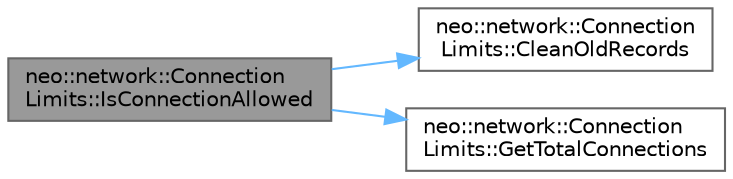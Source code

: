 digraph "neo::network::ConnectionLimits::IsConnectionAllowed"
{
 // LATEX_PDF_SIZE
  bgcolor="transparent";
  edge [fontname=Helvetica,fontsize=10,labelfontname=Helvetica,labelfontsize=10];
  node [fontname=Helvetica,fontsize=10,shape=box,height=0.2,width=0.4];
  rankdir="LR";
  Node1 [id="Node000001",label="neo::network::Connection\lLimits::IsConnectionAllowed",height=0.2,width=0.4,color="gray40", fillcolor="grey60", style="filled", fontcolor="black",tooltip="Check if a new connection is allowed."];
  Node1 -> Node2 [id="edge1_Node000001_Node000002",color="steelblue1",style="solid",tooltip=" "];
  Node2 [id="Node000002",label="neo::network::Connection\lLimits::CleanOldRecords",height=0.2,width=0.4,color="grey40", fillcolor="white", style="filled",URL="$classneo_1_1network_1_1_connection_limits.html#afc0cd1a0079a924717808659b0664da4",tooltip=" "];
  Node1 -> Node3 [id="edge2_Node000001_Node000003",color="steelblue1",style="solid",tooltip=" "];
  Node3 [id="Node000003",label="neo::network::Connection\lLimits::GetTotalConnections",height=0.2,width=0.4,color="grey40", fillcolor="white", style="filled",URL="$classneo_1_1network_1_1_connection_limits.html#adc81976e923ee0943fd4061819595cad",tooltip="Get total connection count."];
}
